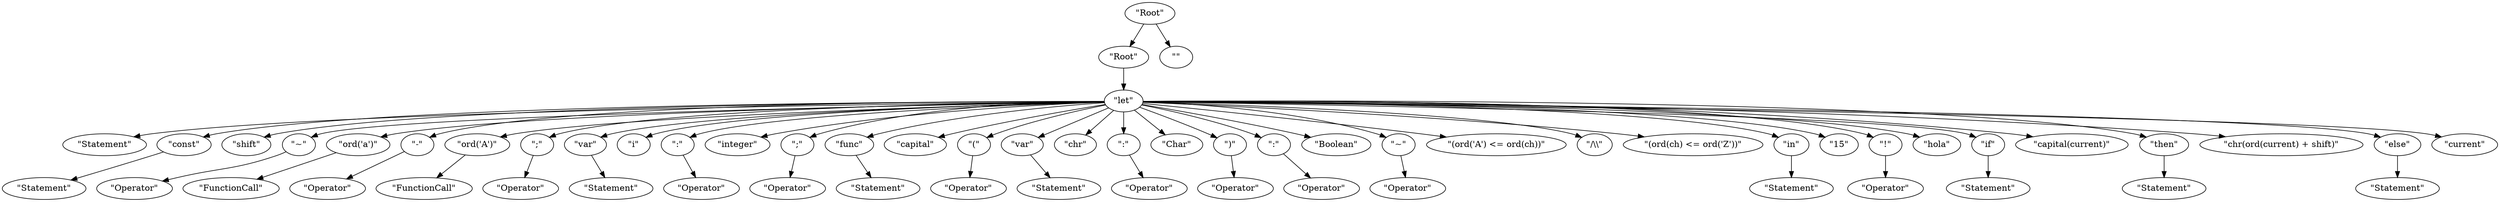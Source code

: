digraph {
    0 [ label = "\"Root\"" ]
    1 [ label = "\"Root\"" ]
    2 [ label = "\"let\"" ]
    3 [ label = "\"Statement\"" ]
    4 [ label = "\"const\"" ]
    5 [ label = "\"Statement\"" ]
    6 [ label = "\"shift\"" ]
    7 [ label = "\"~\"" ]
    8 [ label = "\"Operator\"" ]
    9 [ label = "\"ord('a')\"" ]
    10 [ label = "\"FunctionCall\"" ]
    11 [ label = "\"-\"" ]
    12 [ label = "\"Operator\"" ]
    13 [ label = "\"ord('A')\"" ]
    14 [ label = "\"FunctionCall\"" ]
    15 [ label = "\";\"" ]
    16 [ label = "\"Operator\"" ]
    17 [ label = "\"var\"" ]
    18 [ label = "\"Statement\"" ]
    19 [ label = "\"i\"" ]
    20 [ label = "\":\"" ]
    21 [ label = "\"Operator\"" ]
    22 [ label = "\"integer\"" ]
    23 [ label = "\";\"" ]
    24 [ label = "\"Operator\"" ]
    25 [ label = "\"func\"" ]
    26 [ label = "\"Statement\"" ]
    27 [ label = "\"capital\"" ]
    28 [ label = "\"(\"" ]
    29 [ label = "\"Operator\"" ]
    30 [ label = "\"var\"" ]
    31 [ label = "\"Statement\"" ]
    32 [ label = "\"chr\"" ]
    33 [ label = "\":\"" ]
    34 [ label = "\"Operator\"" ]
    35 [ label = "\"Char\"" ]
    36 [ label = "\")\"" ]
    37 [ label = "\"Operator\"" ]
    38 [ label = "\":\"" ]
    39 [ label = "\"Operator\"" ]
    40 [ label = "\"Boolean\"" ]
    41 [ label = "\"~\"" ]
    42 [ label = "\"Operator\"" ]
    43 [ label = "\"(ord('A') <= ord(ch))\"" ]
    44 [ label = "\"/\\\\\"" ]
    45 [ label = "\"(ord(ch) <= ord('Z'))\"" ]
    46 [ label = "\"in\"" ]
    47 [ label = "\"Statement\"" ]
    48 [ label = "\"15\"" ]
    49 [ label = "\"!\"" ]
    50 [ label = "\"Operator\"" ]
    51 [ label = "\"hola\"" ]
    52 [ label = "\"if\"" ]
    53 [ label = "\"Statement\"" ]
    54 [ label = "\"capital(current)\"" ]
    55 [ label = "\"then\"" ]
    56 [ label = "\"Statement\"" ]
    57 [ label = "\"chr(ord(current) + shift)\"" ]
    58 [ label = "\"else\"" ]
    59 [ label = "\"Statement\"" ]
    60 [ label = "\"current\"" ]
    61 [ label = "\"\"" ]
    0 -> 1 [ ]
    1 -> 2 [ ]
    2 -> 3 [ ]
    2 -> 4 [ ]
    4 -> 5 [ ]
    2 -> 6 [ ]
    2 -> 7 [ ]
    7 -> 8 [ ]
    2 -> 9 [ ]
    9 -> 10 [ ]
    2 -> 11 [ ]
    11 -> 12 [ ]
    2 -> 13 [ ]
    13 -> 14 [ ]
    2 -> 15 [ ]
    15 -> 16 [ ]
    2 -> 17 [ ]
    17 -> 18 [ ]
    2 -> 19 [ ]
    2 -> 20 [ ]
    20 -> 21 [ ]
    2 -> 22 [ ]
    2 -> 23 [ ]
    23 -> 24 [ ]
    2 -> 25 [ ]
    25 -> 26 [ ]
    2 -> 27 [ ]
    2 -> 28 [ ]
    28 -> 29 [ ]
    2 -> 30 [ ]
    30 -> 31 [ ]
    2 -> 32 [ ]
    2 -> 33 [ ]
    33 -> 34 [ ]
    2 -> 35 [ ]
    2 -> 36 [ ]
    36 -> 37 [ ]
    2 -> 38 [ ]
    38 -> 39 [ ]
    2 -> 40 [ ]
    2 -> 41 [ ]
    41 -> 42 [ ]
    2 -> 43 [ ]
    2 -> 44 [ ]
    2 -> 45 [ ]
    2 -> 46 [ ]
    46 -> 47 [ ]
    2 -> 48 [ ]
    2 -> 49 [ ]
    49 -> 50 [ ]
    2 -> 51 [ ]
    2 -> 52 [ ]
    52 -> 53 [ ]
    2 -> 54 [ ]
    2 -> 55 [ ]
    55 -> 56 [ ]
    2 -> 57 [ ]
    2 -> 58 [ ]
    58 -> 59 [ ]
    2 -> 60 [ ]
    0 -> 61 [ ]
}
